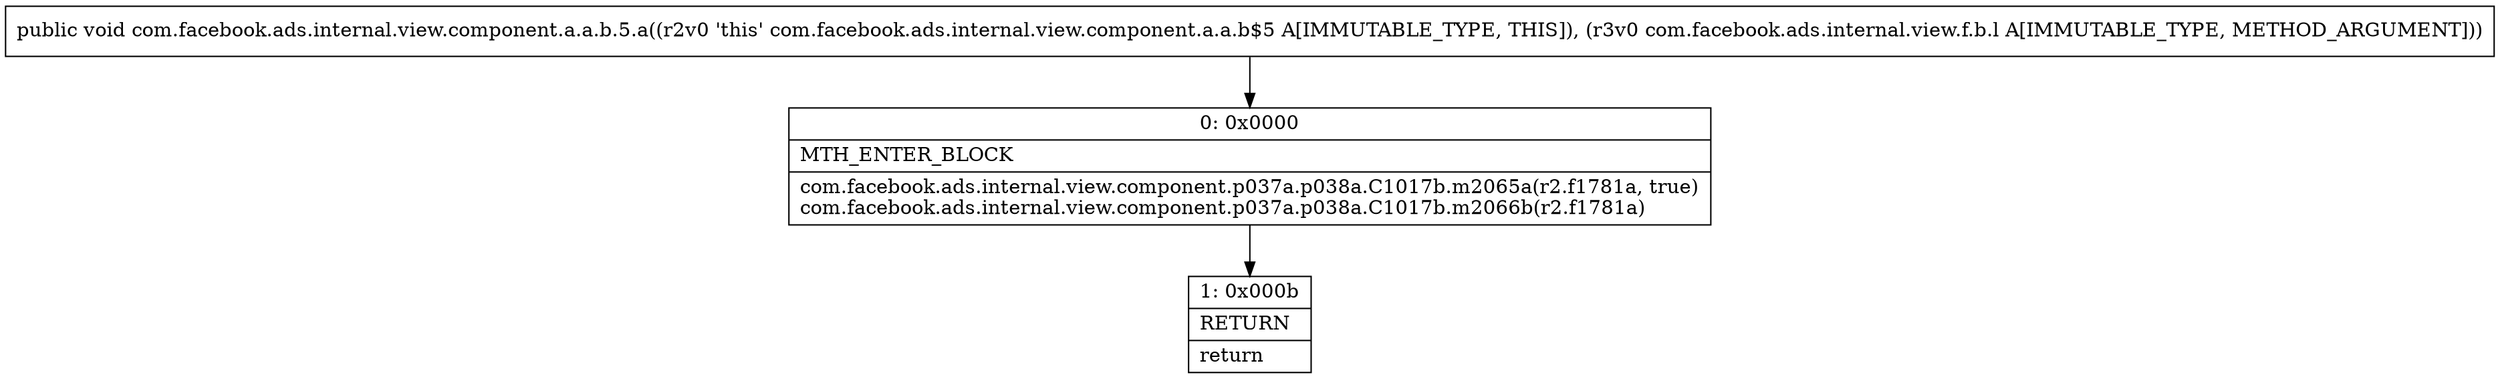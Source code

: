 digraph "CFG forcom.facebook.ads.internal.view.component.a.a.b.5.a(Lcom\/facebook\/ads\/internal\/view\/f\/b\/l;)V" {
Node_0 [shape=record,label="{0\:\ 0x0000|MTH_ENTER_BLOCK\l|com.facebook.ads.internal.view.component.p037a.p038a.C1017b.m2065a(r2.f1781a, true)\lcom.facebook.ads.internal.view.component.p037a.p038a.C1017b.m2066b(r2.f1781a)\l}"];
Node_1 [shape=record,label="{1\:\ 0x000b|RETURN\l|return\l}"];
MethodNode[shape=record,label="{public void com.facebook.ads.internal.view.component.a.a.b.5.a((r2v0 'this' com.facebook.ads.internal.view.component.a.a.b$5 A[IMMUTABLE_TYPE, THIS]), (r3v0 com.facebook.ads.internal.view.f.b.l A[IMMUTABLE_TYPE, METHOD_ARGUMENT])) }"];
MethodNode -> Node_0;
Node_0 -> Node_1;
}


